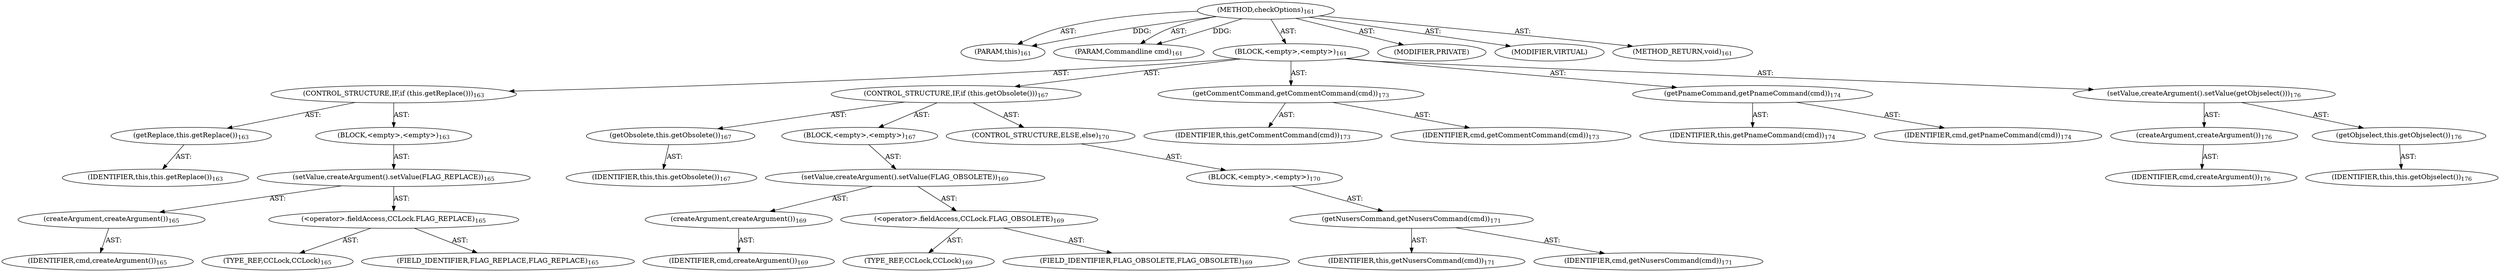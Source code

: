 digraph "checkOptions" {  
"111669149697" [label = <(METHOD,checkOptions)<SUB>161</SUB>> ]
"115964116993" [label = <(PARAM,this)<SUB>161</SUB>> ]
"115964116998" [label = <(PARAM,Commandline cmd)<SUB>161</SUB>> ]
"25769803780" [label = <(BLOCK,&lt;empty&gt;,&lt;empty&gt;)<SUB>161</SUB>> ]
"47244640258" [label = <(CONTROL_STRUCTURE,IF,if (this.getReplace()))<SUB>163</SUB>> ]
"30064771101" [label = <(getReplace,this.getReplace())<SUB>163</SUB>> ]
"68719476742" [label = <(IDENTIFIER,this,this.getReplace())<SUB>163</SUB>> ]
"25769803781" [label = <(BLOCK,&lt;empty&gt;,&lt;empty&gt;)<SUB>163</SUB>> ]
"30064771102" [label = <(setValue,createArgument().setValue(FLAG_REPLACE))<SUB>165</SUB>> ]
"30064771103" [label = <(createArgument,createArgument())<SUB>165</SUB>> ]
"68719476778" [label = <(IDENTIFIER,cmd,createArgument())<SUB>165</SUB>> ]
"30064771104" [label = <(&lt;operator&gt;.fieldAccess,CCLock.FLAG_REPLACE)<SUB>165</SUB>> ]
"180388626432" [label = <(TYPE_REF,CCLock,CCLock)<SUB>165</SUB>> ]
"55834574849" [label = <(FIELD_IDENTIFIER,FLAG_REPLACE,FLAG_REPLACE)<SUB>165</SUB>> ]
"47244640259" [label = <(CONTROL_STRUCTURE,IF,if (this.getObsolete()))<SUB>167</SUB>> ]
"30064771105" [label = <(getObsolete,this.getObsolete())<SUB>167</SUB>> ]
"68719476743" [label = <(IDENTIFIER,this,this.getObsolete())<SUB>167</SUB>> ]
"25769803782" [label = <(BLOCK,&lt;empty&gt;,&lt;empty&gt;)<SUB>167</SUB>> ]
"30064771106" [label = <(setValue,createArgument().setValue(FLAG_OBSOLETE))<SUB>169</SUB>> ]
"30064771107" [label = <(createArgument,createArgument())<SUB>169</SUB>> ]
"68719476779" [label = <(IDENTIFIER,cmd,createArgument())<SUB>169</SUB>> ]
"30064771108" [label = <(&lt;operator&gt;.fieldAccess,CCLock.FLAG_OBSOLETE)<SUB>169</SUB>> ]
"180388626433" [label = <(TYPE_REF,CCLock,CCLock)<SUB>169</SUB>> ]
"55834574850" [label = <(FIELD_IDENTIFIER,FLAG_OBSOLETE,FLAG_OBSOLETE)<SUB>169</SUB>> ]
"47244640260" [label = <(CONTROL_STRUCTURE,ELSE,else)<SUB>170</SUB>> ]
"25769803783" [label = <(BLOCK,&lt;empty&gt;,&lt;empty&gt;)<SUB>170</SUB>> ]
"30064771109" [label = <(getNusersCommand,getNusersCommand(cmd))<SUB>171</SUB>> ]
"68719476744" [label = <(IDENTIFIER,this,getNusersCommand(cmd))<SUB>171</SUB>> ]
"68719476780" [label = <(IDENTIFIER,cmd,getNusersCommand(cmd))<SUB>171</SUB>> ]
"30064771110" [label = <(getCommentCommand,getCommentCommand(cmd))<SUB>173</SUB>> ]
"68719476745" [label = <(IDENTIFIER,this,getCommentCommand(cmd))<SUB>173</SUB>> ]
"68719476781" [label = <(IDENTIFIER,cmd,getCommentCommand(cmd))<SUB>173</SUB>> ]
"30064771111" [label = <(getPnameCommand,getPnameCommand(cmd))<SUB>174</SUB>> ]
"68719476746" [label = <(IDENTIFIER,this,getPnameCommand(cmd))<SUB>174</SUB>> ]
"68719476782" [label = <(IDENTIFIER,cmd,getPnameCommand(cmd))<SUB>174</SUB>> ]
"30064771112" [label = <(setValue,createArgument().setValue(getObjselect()))<SUB>176</SUB>> ]
"30064771113" [label = <(createArgument,createArgument())<SUB>176</SUB>> ]
"68719476783" [label = <(IDENTIFIER,cmd,createArgument())<SUB>176</SUB>> ]
"30064771114" [label = <(getObjselect,this.getObjselect())<SUB>176</SUB>> ]
"68719476747" [label = <(IDENTIFIER,this,this.getObjselect())<SUB>176</SUB>> ]
"133143986184" [label = <(MODIFIER,PRIVATE)> ]
"133143986185" [label = <(MODIFIER,VIRTUAL)> ]
"128849018881" [label = <(METHOD_RETURN,void)<SUB>161</SUB>> ]
  "111669149697" -> "115964116993"  [ label = "AST: "] 
  "111669149697" -> "115964116998"  [ label = "AST: "] 
  "111669149697" -> "25769803780"  [ label = "AST: "] 
  "111669149697" -> "133143986184"  [ label = "AST: "] 
  "111669149697" -> "133143986185"  [ label = "AST: "] 
  "111669149697" -> "128849018881"  [ label = "AST: "] 
  "25769803780" -> "47244640258"  [ label = "AST: "] 
  "25769803780" -> "47244640259"  [ label = "AST: "] 
  "25769803780" -> "30064771110"  [ label = "AST: "] 
  "25769803780" -> "30064771111"  [ label = "AST: "] 
  "25769803780" -> "30064771112"  [ label = "AST: "] 
  "47244640258" -> "30064771101"  [ label = "AST: "] 
  "47244640258" -> "25769803781"  [ label = "AST: "] 
  "30064771101" -> "68719476742"  [ label = "AST: "] 
  "25769803781" -> "30064771102"  [ label = "AST: "] 
  "30064771102" -> "30064771103"  [ label = "AST: "] 
  "30064771102" -> "30064771104"  [ label = "AST: "] 
  "30064771103" -> "68719476778"  [ label = "AST: "] 
  "30064771104" -> "180388626432"  [ label = "AST: "] 
  "30064771104" -> "55834574849"  [ label = "AST: "] 
  "47244640259" -> "30064771105"  [ label = "AST: "] 
  "47244640259" -> "25769803782"  [ label = "AST: "] 
  "47244640259" -> "47244640260"  [ label = "AST: "] 
  "30064771105" -> "68719476743"  [ label = "AST: "] 
  "25769803782" -> "30064771106"  [ label = "AST: "] 
  "30064771106" -> "30064771107"  [ label = "AST: "] 
  "30064771106" -> "30064771108"  [ label = "AST: "] 
  "30064771107" -> "68719476779"  [ label = "AST: "] 
  "30064771108" -> "180388626433"  [ label = "AST: "] 
  "30064771108" -> "55834574850"  [ label = "AST: "] 
  "47244640260" -> "25769803783"  [ label = "AST: "] 
  "25769803783" -> "30064771109"  [ label = "AST: "] 
  "30064771109" -> "68719476744"  [ label = "AST: "] 
  "30064771109" -> "68719476780"  [ label = "AST: "] 
  "30064771110" -> "68719476745"  [ label = "AST: "] 
  "30064771110" -> "68719476781"  [ label = "AST: "] 
  "30064771111" -> "68719476746"  [ label = "AST: "] 
  "30064771111" -> "68719476782"  [ label = "AST: "] 
  "30064771112" -> "30064771113"  [ label = "AST: "] 
  "30064771112" -> "30064771114"  [ label = "AST: "] 
  "30064771113" -> "68719476783"  [ label = "AST: "] 
  "30064771114" -> "68719476747"  [ label = "AST: "] 
  "111669149697" -> "115964116993"  [ label = "DDG: "] 
  "111669149697" -> "115964116998"  [ label = "DDG: "] 
}
